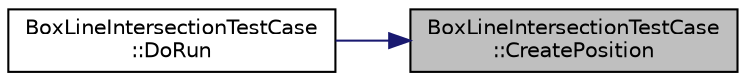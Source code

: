digraph "BoxLineIntersectionTestCase::CreatePosition"
{
 // LATEX_PDF_SIZE
  edge [fontname="Helvetica",fontsize="10",labelfontname="Helvetica",labelfontsize="10"];
  node [fontname="Helvetica",fontsize="10",shape=record];
  rankdir="RL";
  Node1 [label="BoxLineIntersectionTestCase\l::CreatePosition",height=0.2,width=0.4,color="black", fillcolor="grey75", style="filled", fontcolor="black",tooltip="Create the position as per the given index."];
  Node1 -> Node2 [dir="back",color="midnightblue",fontsize="10",style="solid",fontname="Helvetica"];
  Node2 [label="BoxLineIntersectionTestCase\l::DoRun",height=0.2,width=0.4,color="black", fillcolor="white", style="filled",URL="$class_box_line_intersection_test_case.html#a972598d409c14dd29860ba6786fcb257",tooltip="Setup the simulation according to the configuration set by the class constructor, run it,..."];
}
